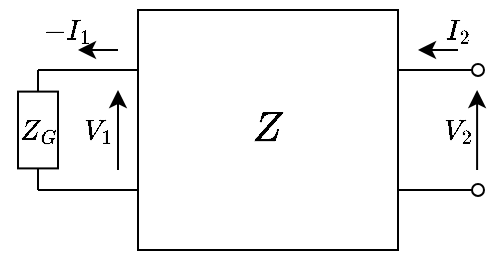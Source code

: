 <mxfile>
    <diagram id="sp-ViexJwZnw2e-FvGnc" name="ページ1">
        <mxGraphModel dx="630" dy="445" grid="1" gridSize="10" guides="1" tooltips="1" connect="1" arrows="1" fold="1" page="1" pageScale="1" pageWidth="827" pageHeight="1169" math="1" shadow="0">
            <root>
                <mxCell id="0"/>
                <mxCell id="1" parent="0"/>
                <mxCell id="2" value="&lt;font style=&quot;font-size: 18px;&quot;&gt;\(Z\)&lt;/font&gt;" style="rounded=0;whiteSpace=wrap;html=1;fillColor=none;" parent="1" vertex="1">
                    <mxGeometry x="60" width="130" height="120" as="geometry"/>
                </mxCell>
                <mxCell id="7" value="\(-I_1\)" style="text;html=1;align=center;verticalAlign=middle;whiteSpace=wrap;rounded=0;" parent="1" vertex="1">
                    <mxGeometry x="10" width="30" height="20" as="geometry"/>
                </mxCell>
                <mxCell id="8" value="" style="endArrow=classic;html=1;" parent="1" edge="1">
                    <mxGeometry width="50" height="50" relative="1" as="geometry">
                        <mxPoint x="50" y="20" as="sourcePoint"/>
                        <mxPoint x="30" y="20" as="targetPoint"/>
                    </mxGeometry>
                </mxCell>
                <mxCell id="11" value="" style="endArrow=classic;html=1;" parent="1" edge="1">
                    <mxGeometry width="50" height="50" relative="1" as="geometry">
                        <mxPoint x="229.55" y="80" as="sourcePoint"/>
                        <mxPoint x="229.55" y="40" as="targetPoint"/>
                    </mxGeometry>
                </mxCell>
                <mxCell id="12" value="\(V_1\)" style="text;html=1;align=center;verticalAlign=middle;whiteSpace=wrap;rounded=0;" parent="1" vertex="1">
                    <mxGeometry x="30" y="50" width="20" height="20" as="geometry"/>
                </mxCell>
                <mxCell id="22" value="" style="endArrow=classic;html=1;" parent="1" edge="1">
                    <mxGeometry width="50" height="50" relative="1" as="geometry">
                        <mxPoint x="220" y="20" as="sourcePoint"/>
                        <mxPoint x="200" y="20" as="targetPoint"/>
                    </mxGeometry>
                </mxCell>
                <mxCell id="23" value="\(I_2\)" style="text;html=1;align=center;verticalAlign=middle;whiteSpace=wrap;rounded=0;" parent="1" vertex="1">
                    <mxGeometry x="210" width="20" height="20" as="geometry"/>
                </mxCell>
                <mxCell id="25" value="" style="endArrow=classic;html=1;" parent="1" edge="1">
                    <mxGeometry width="50" height="50" relative="1" as="geometry">
                        <mxPoint x="50" y="80" as="sourcePoint"/>
                        <mxPoint x="50" y="40" as="targetPoint"/>
                    </mxGeometry>
                </mxCell>
                <mxCell id="26" value="\(Z_G\)" style="pointerEvents=1;verticalLabelPosition=middle;shadow=0;dashed=0;align=center;html=1;verticalAlign=middle;shape=mxgraph.electrical.resistors.resistor_1;rotation=90;horizontal=0;labelPosition=center;fillColor=none;" parent="1" vertex="1">
                    <mxGeometry x="-20" y="50" width="60" height="20" as="geometry"/>
                </mxCell>
                <mxCell id="28" value="\(V_2\)" style="text;html=1;align=center;verticalAlign=middle;whiteSpace=wrap;rounded=0;" parent="1" vertex="1">
                    <mxGeometry x="210" y="50" width="20" height="20" as="geometry"/>
                </mxCell>
                <mxCell id="33" value="" style="endArrow=none;html=1;exitX=0;exitY=0.5;exitDx=0;exitDy=0;exitPerimeter=0;" edge="1" parent="1" source="26">
                    <mxGeometry width="50" height="50" relative="1" as="geometry">
                        <mxPoint x="110" y="90" as="sourcePoint"/>
                        <mxPoint x="60" y="30" as="targetPoint"/>
                    </mxGeometry>
                </mxCell>
                <mxCell id="34" value="" style="endArrow=none;html=1;exitX=1;exitY=0.5;exitDx=0;exitDy=0;exitPerimeter=0;" edge="1" parent="1" source="26">
                    <mxGeometry width="50" height="50" relative="1" as="geometry">
                        <mxPoint x="50" y="140" as="sourcePoint"/>
                        <mxPoint x="60" y="90" as="targetPoint"/>
                    </mxGeometry>
                </mxCell>
                <mxCell id="35" value="" style="endArrow=oval;html=1;endFill=0;" edge="1" parent="1">
                    <mxGeometry width="50" height="50" relative="1" as="geometry">
                        <mxPoint x="190" y="30" as="sourcePoint"/>
                        <mxPoint x="230" y="30" as="targetPoint"/>
                    </mxGeometry>
                </mxCell>
                <mxCell id="36" value="" style="endArrow=oval;html=1;endFill=0;" edge="1" parent="1">
                    <mxGeometry width="50" height="50" relative="1" as="geometry">
                        <mxPoint x="190" y="90" as="sourcePoint"/>
                        <mxPoint x="230" y="90" as="targetPoint"/>
                    </mxGeometry>
                </mxCell>
            </root>
        </mxGraphModel>
    </diagram>
</mxfile>